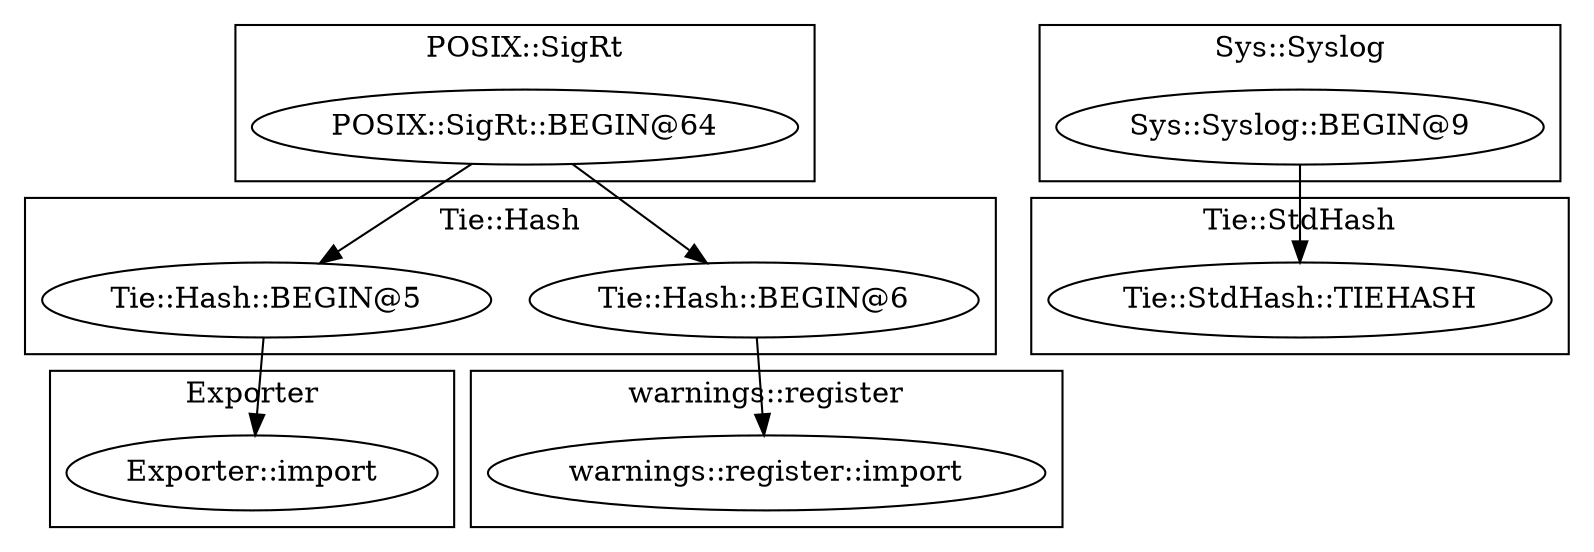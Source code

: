 digraph {
graph [overlap=false]
subgraph cluster_Tie_Hash {
	label="Tie::Hash";
	"Tie::Hash::BEGIN@5";
	"Tie::Hash::BEGIN@6";
}
subgraph cluster_Sys_Syslog {
	label="Sys::Syslog";
	"Sys::Syslog::BEGIN@9";
}
subgraph cluster_POSIX_SigRt {
	label="POSIX::SigRt";
	"POSIX::SigRt::BEGIN@64";
}
subgraph cluster_Exporter {
	label="Exporter";
	"Exporter::import";
}
subgraph cluster_Tie_StdHash {
	label="Tie::StdHash";
	"Tie::StdHash::TIEHASH";
}
subgraph cluster_warnings_register {
	label="warnings::register";
	"warnings::register::import";
}
"Sys::Syslog::BEGIN@9" -> "Tie::StdHash::TIEHASH";
"Tie::Hash::BEGIN@5" -> "Exporter::import";
"POSIX::SigRt::BEGIN@64" -> "Tie::Hash::BEGIN@5";
"POSIX::SigRt::BEGIN@64" -> "Tie::Hash::BEGIN@6";
"Tie::Hash::BEGIN@6" -> "warnings::register::import";
}
